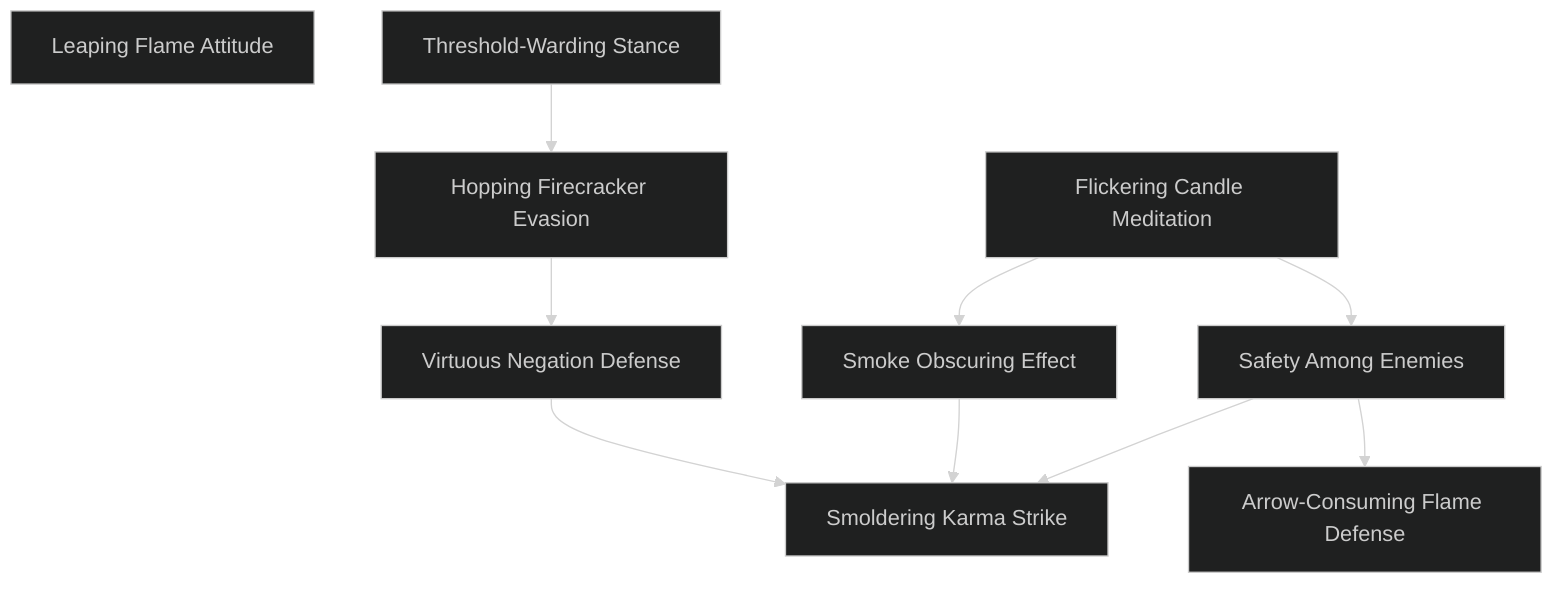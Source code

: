 ---
config:
  theme: dark
---
flowchart TD

    leaping_flame_attitude[Leaping Flame Attitude]
    click leaping_flame_attitude callback "
        Leaping Flame Attitude<br>
        <br>
        Cost: 5 motes<br>
        Duration: The Dragon-Blooded's Essence in scenes<br>
        Type: Simple<br>
        Minimum Dodge: 2<br>
        Minimum Essence: 1<br>
        Prerequisite Charms: None<br>
        <br>
        Fire is the most mobile of the elements. The Dragon-Blooded
        who learn its mysteries can infuse the Essence of
        Fire into themselves or a single target, granting them the
        agility of a leaping flame. The player rolls Wits + Dodge.
        The target gains one dot of the Dodge Ability for every
        success rolled by the Dragon-Blooded character, to a
        maximum of the target's own Dodge rating, for the duration
        of the Charm. The recipient also gains one extra dot
        in Athletics (no more), but only for purposes of jumping
        and keeping his balance. The target cannot more than
        double his Dodge ability, even if multiple Dragon-Blooded
        invoke this Charm on him.<br>
        Cascade Charms:<br>
        • An improved Charm could increase the recipient's
        movement rate, allowing the character to move his full
        distance (walking, running or sprinting) while still per-
        forming other actions in a turn.<br>
        • A considerably more powerful Dynast might learn
        to perform an Essence-fueled dodge so agile that she
        becomes impossible to hit by any hand-to-hand attack that
        is not itself reinforced with Essence.
        "

    threshold_warding_stance[Threshold-Warding Stance]
    click threshold_warding_stance callback "
        Threshold-Warding Stance<br>
        <br>
        Cost: 1 mote<br>
        Duration: Instant<br>
        Type: Reflexive<br>
        Minimum Dodge: 2<br>
        Minimum Essence: 1<br>
        Prerequisite Charms: None<br>
        <br>
        Ordinarily, when dodging an attack, the defender
        must have ample space in which to move around. The
        character using the Threshold Warding Stance can dodge
        attacks while keeping his balance and leaving his feet in
        one place; as he does so, his torso, arms and legs flicker back
        and forth like a candle flame exposed to high wind. The
        Dragon-Blooded cannot dodge attacks when he is entirely
        immobilized, but so long as he has some degree of freedom
        to move, he can use his full Dodge dice pool. This Charm
        works whether the character is standing on a tree limb, is
        hemmed in by walls on three sides, is up to his shins in
        quicksand or is dangling by his arms from a great height.
        "

    hopping_firecracker_evasion[Hopping Firecracker Evasion]
    threshold_warding_stance --> hopping_firecracker_evasion
    click hopping_firecracker_evasion callback "
        Hopping Firecracker Evasion<br>
        <br> ###
        Cost: 2 motes<br>
        Duration: Instant<br>
        Type: Reflexive<br>
        Minimum Dodge: 3<br>
        Minimum Essence: 2<br>
        Prerequisite Charms: Threshold Warding Stance<br>
        <br>
        When this Charm is activated, the Dragon-Blooded's
        dives to avoid attack become truly pronounced. The
        Exalted with Hopping Firecracker Evasion can move more
        than just a few steps as he avoids attacks. He can leap, dive
        or tumble up to his normal running pace, which is half of
        (Dexterity + 12) yards, when he succeeds in dodging an
        attack. If he is in hand to hand combat, this is likely to
        take him out of handi-to-hand combat range after a single.
        attack, unless the attacker is able to move and continue
        attacking. This effectively allows bim to evade the effects
        of many multiple attack Charms.
        "

    virtuous_negation_defense[Virtuous Negation Defense]
    hopping_firecracker_evasion --> virtuous_negation_defense
    click virtuous_negation_defense callback "
        Virtuous Negation Defense<br>
        <br>
        Cost: 2 motes<br>
        Duration: Instant<br>
        Type: Reflexive<br>
        Minimum Dodge: 4<br>
        Minimum Essence: 2<br>
        Prerequisite Charms: Hopping Firecracker Evasion<br>
        <br>
        This altruistic Charm allows its wielder to move his
        allies out of the way of incoming attacks. When he
        notices an attack coming toward a companion, the
        Dragon-Blood can dive toward that friend and shove him
        out of the way of the attack. The companion must be
        within leaping distance — 5 yards, ordinarily - for the
        Exalt to interpose himself.<br>
        The attack almost always misses the character's companion;
        the Dynast's player should now roll his character's
        own dodge against the attack as though he were its original
        target. If he does not receive enough successes to make the
        attack miss outright, it hits the Exalted rather than his
        original target. However, if the Exalted rolls no successes
        on his dodge, the attack strikes its original target.
        "

    flickering_candle_meditation[Flickering Candle Meditation]
    click flickering_candle_meditation callback "
        Flickering Candle Meditation<br>
        <br>
        Cost: 1 mote per two dice<br>
        Duration: Instant<br>
        Type: Reflexive<br>
        Minimum Dodge: 2<br>
        Minimum Essence: 1<br>
        Prerequisite Charms: None<br>
        <br>
        The character's outline and form become more difficult
        to perceive as his movements accelerate and blur. The
        Exalted can improve his Dodge dice pool with this Charm,
        at a cost of one mote Essence for every two dice added to
        his Dodge dice pool for this dodge attempt. As with most
        Charms of this type, no more dice can be added than the
        character's Dodge Trait.
        "

    smoke_obscuring_effect[Smoke Obscuring Effect]
    flickering_candle_meditation --> smoke_obscuring_effect
    click smoke_obscuring_effect callback "
        Smoke Obscuring Effect<br>
        <br>
        Cost: 1 mote per two dice + 1 mote per ally<br>
        Duration: One scene<br>
        Type: Simple<br>
        Minimum Dodge: 4<br>
        Minimum Essence: 2<br>
        Prerequisite Charms: Flickering Candle Meditation<br>
        <br>
        The Exalted conjures up a visual distraction for his
        enemies, allowing his allies to more easily avoid their blows.
        This effect might be smoke, as the Charm's name suggests, or
        it might be the flaring up of a nearby campfire; anything to
        distract opponents and give allies a bonus to dodge. The Exalt
        expends 1 mote of Essence per ally that he wishes to subject
        to this power, plus 1 mote per to dice to be added to the allies'
        Dodge pools. The Dragon-Blood may not contribute more
        dice than he has dots in the Dodge Trait, and his allies cannot
        do more than double their own Dodge Abilities, regardless of
        how many dice are contributed. A character may not use this
        ability on more allies than he has Essence.<br>
        For Example: Plana has Dodge 3 and Smoke Obscuring
        Effect, and his allies Orbro and Tamota are in a combat with
        him. Orbro has Dodge 2; Tamota has Dodge 5. Plana must
        spend 4 motes of Essence to activate Smoke Obscuring Effect
        (two allies, plus 2 mores for all three of Plana's Dodge dice).
        Orbro receives two bonus dice to his Dodge (since he cannot
        more than double his Dodge Trait), and Tamota receives
        three bonus dice (since that is all that Plana can donate).
        "

    safety_among_enemies[Safety Among Enemies]
    flickering_candle_meditation --> safety_among_enemies
    click safety_among_enemies callback "
        Safety Among Enemies<br>
        <br>
        Cost: 3 motes<br>
        Duration: Instant<br>
        Type: Reflexive<br>
        Minimum Dodge: 4<br>
        Minimum Essence: 2<br>
        Prerequisite Charms: Flickering Candle Meditation<br>
        <br>
        In a fashion similar to Virtuous Negation Defense, the
        Dragon-Blooded moves toward another person as an attack
        is incoming. However, unlike Virtuous Negation Defense,
        this maneuver is intended to cause an attack aimed at the
        Exalted to strike another person - presumably an enemy,
        since the best use of this defense is to let a well-armored foe
        absorb blows on the Exalt's behalf. The new target must be
        within three yards of the Exalted for this Charm to work.
        Rather than rolling a standard dodge, the player should roll
        Dexterity + Dodge, with a total of four successes needed. If
        the roll succeeds, the new target is struck by the attack, and
        the user of this Charm avoids it. Treat the attack as though
        it had been aimed at the new target all along. The new target
        can attempt a dodge himself if he's able to. A character
        cannot force an enemy to attack himself.
        "

    arrow_consuming_flame_defense[Arrow-Consuming Flame Defense]
    safety_among_enemies --> arrow_consuming_flame_defense
    click arrow_consuming_flame_defense callback "
        Arrow-Consuming Flame Defense<br>
        <br>
        Cost: 5 motes<br>
        Duration: One scene<br>
        Type: Simple<br>
        Minimum Dodge: 5<br>
        Minimum Essence: 3<br>
        Prerequisite Charms: Safety Among Enemies<br>
        <br>
        This Charm creates a coruscating aura of fire that,
        radiates for a few feet around the Exalted who activates it.
        The aura destroys any wooden projectiles such as arrows,
        that approach the character; it also weakens the blows of
        other weapons intended to harm him.<br>
        Arrows automatically fail to harm the character, as the
        shaft of the arrow is consumed by fire before the arrow can
        reach him; at most, a harmless arrowhead might bounce off
        the character's clothing or armor. Additionally, the Exalted
        receives +2 to his soak against metal and wooden weapons
        — be they hand-to-hand or ranged attacks — as the blows
        are weakened by their passage through the Arrow-Consuming
        Flame Defense. Only hard stone weapons and gear made
        from the Five Magical Materials are unaffected by this
        Charm. Anyone attempting to make an unarmed against a
        Dragon-Blooded with this Charm active takes 3L fire dam-
        age each time she attacks, soaked normally.
        "

    smoldering_karma_strike[Smoldering Karma Strike]
    virtuous_negation_defense --> smoldering_karma_strike
    smoke_obscuring_effect --> smoldering_karma_strike
    safety_among_enemies --> smoldering_karma_strike
    click smoldering_karma_strike callback "
        Smoldering Karma Strike<br>
        <br>
        Cost: 3 motes<br>
        Duration: Instant<br>
        Type: Reflexive<br>
        Minimum Dodge: 5<br>
        Minimum Essence: 3<br>
        Prerequisite Charms: Virtuous Negation Defense, Smoke Obscuring Effect, Safety Among Enemies<br>
        <br>
        The character's talent at avoiding attack and placing
        himself to take advantage of a foe's weakness has been
        honed by this point to allow him to instantly strike back at
        any enemy whose hand-to-hand combat attack he has
        successfully avoided. When attacked at such close range, if
        the attacker fails to achieve any net successes on his attack
        roll (that is, when he either cleanly misses on his own or the
        defender's dodge successes reduce his attack to a miss), the
        defender with Smoldering Karma Strike can spend Essence
        and immediately make reflexive hand-to-hand attack at his
        full dice pool. This Charm cannot be used to respond to a
        counterattack launched with this or any other Charm.
        "